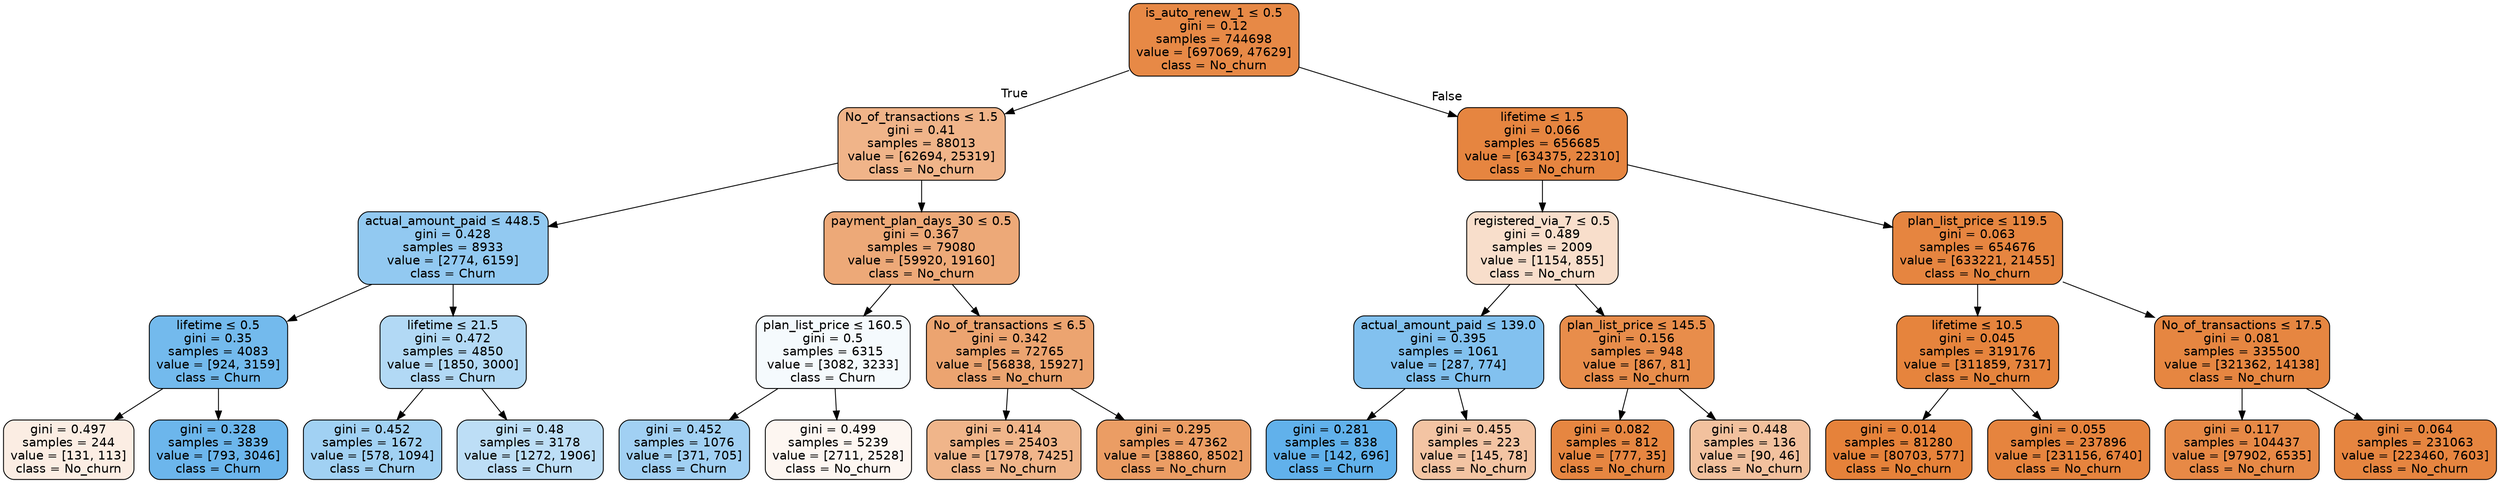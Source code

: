 digraph Tree {
node [shape=box, style="filled, rounded", color="black", fontname=helvetica] ;
edge [fontname=helvetica] ;
0 [label=<is_auto_renew_1 &le; 0.5<br/>gini = 0.12<br/>samples = 744698<br/>value = [697069, 47629]<br/>class = No_churn>, fillcolor="#e58139ee"] ;
1 [label=<No_of_transactions &le; 1.5<br/>gini = 0.41<br/>samples = 88013<br/>value = [62694, 25319]<br/>class = No_churn>, fillcolor="#e5813998"] ;
0 -> 1 [labeldistance=2.5, labelangle=45, headlabel="True"] ;
2 [label=<actual_amount_paid &le; 448.5<br/>gini = 0.428<br/>samples = 8933<br/>value = [2774, 6159]<br/>class = Churn>, fillcolor="#399de58c"] ;
1 -> 2 ;
3 [label=<lifetime &le; 0.5<br/>gini = 0.35<br/>samples = 4083<br/>value = [924, 3159]<br/>class = Churn>, fillcolor="#399de5b4"] ;
2 -> 3 ;
4 [label=<gini = 0.497<br/>samples = 244<br/>value = [131, 113]<br/>class = No_churn>, fillcolor="#e5813923"] ;
3 -> 4 ;
5 [label=<gini = 0.328<br/>samples = 3839<br/>value = [793, 3046]<br/>class = Churn>, fillcolor="#399de5bd"] ;
3 -> 5 ;
6 [label=<lifetime &le; 21.5<br/>gini = 0.472<br/>samples = 4850<br/>value = [1850, 3000]<br/>class = Churn>, fillcolor="#399de562"] ;
2 -> 6 ;
7 [label=<gini = 0.452<br/>samples = 1672<br/>value = [578, 1094]<br/>class = Churn>, fillcolor="#399de578"] ;
6 -> 7 ;
8 [label=<gini = 0.48<br/>samples = 3178<br/>value = [1272, 1906]<br/>class = Churn>, fillcolor="#399de555"] ;
6 -> 8 ;
9 [label=<payment_plan_days_30 &le; 0.5<br/>gini = 0.367<br/>samples = 79080<br/>value = [59920, 19160]<br/>class = No_churn>, fillcolor="#e58139ad"] ;
1 -> 9 ;
10 [label=<plan_list_price &le; 160.5<br/>gini = 0.5<br/>samples = 6315<br/>value = [3082, 3233]<br/>class = Churn>, fillcolor="#399de50c"] ;
9 -> 10 ;
11 [label=<gini = 0.452<br/>samples = 1076<br/>value = [371, 705]<br/>class = Churn>, fillcolor="#399de579"] ;
10 -> 11 ;
12 [label=<gini = 0.499<br/>samples = 5239<br/>value = [2711, 2528]<br/>class = No_churn>, fillcolor="#e5813911"] ;
10 -> 12 ;
13 [label=<No_of_transactions &le; 6.5<br/>gini = 0.342<br/>samples = 72765<br/>value = [56838, 15927]<br/>class = No_churn>, fillcolor="#e58139b8"] ;
9 -> 13 ;
14 [label=<gini = 0.414<br/>samples = 25403<br/>value = [17978, 7425]<br/>class = No_churn>, fillcolor="#e5813996"] ;
13 -> 14 ;
15 [label=<gini = 0.295<br/>samples = 47362<br/>value = [38860, 8502]<br/>class = No_churn>, fillcolor="#e58139c7"] ;
13 -> 15 ;
16 [label=<lifetime &le; 1.5<br/>gini = 0.066<br/>samples = 656685<br/>value = [634375, 22310]<br/>class = No_churn>, fillcolor="#e58139f6"] ;
0 -> 16 [labeldistance=2.5, labelangle=-45, headlabel="False"] ;
17 [label=<registered_via_7 &le; 0.5<br/>gini = 0.489<br/>samples = 2009<br/>value = [1154, 855]<br/>class = No_churn>, fillcolor="#e5813942"] ;
16 -> 17 ;
18 [label=<actual_amount_paid &le; 139.0<br/>gini = 0.395<br/>samples = 1061<br/>value = [287, 774]<br/>class = Churn>, fillcolor="#399de5a0"] ;
17 -> 18 ;
19 [label=<gini = 0.281<br/>samples = 838<br/>value = [142, 696]<br/>class = Churn>, fillcolor="#399de5cb"] ;
18 -> 19 ;
20 [label=<gini = 0.455<br/>samples = 223<br/>value = [145, 78]<br/>class = No_churn>, fillcolor="#e5813976"] ;
18 -> 20 ;
21 [label=<plan_list_price &le; 145.5<br/>gini = 0.156<br/>samples = 948<br/>value = [867, 81]<br/>class = No_churn>, fillcolor="#e58139e7"] ;
17 -> 21 ;
22 [label=<gini = 0.082<br/>samples = 812<br/>value = [777, 35]<br/>class = No_churn>, fillcolor="#e58139f4"] ;
21 -> 22 ;
23 [label=<gini = 0.448<br/>samples = 136<br/>value = [90, 46]<br/>class = No_churn>, fillcolor="#e581397d"] ;
21 -> 23 ;
24 [label=<plan_list_price &le; 119.5<br/>gini = 0.063<br/>samples = 654676<br/>value = [633221, 21455]<br/>class = No_churn>, fillcolor="#e58139f6"] ;
16 -> 24 ;
25 [label=<lifetime &le; 10.5<br/>gini = 0.045<br/>samples = 319176<br/>value = [311859, 7317]<br/>class = No_churn>, fillcolor="#e58139f9"] ;
24 -> 25 ;
26 [label=<gini = 0.014<br/>samples = 81280<br/>value = [80703, 577]<br/>class = No_churn>, fillcolor="#e58139fd"] ;
25 -> 26 ;
27 [label=<gini = 0.055<br/>samples = 237896<br/>value = [231156, 6740]<br/>class = No_churn>, fillcolor="#e58139f8"] ;
25 -> 27 ;
28 [label=<No_of_transactions &le; 17.5<br/>gini = 0.081<br/>samples = 335500<br/>value = [321362, 14138]<br/>class = No_churn>, fillcolor="#e58139f4"] ;
24 -> 28 ;
29 [label=<gini = 0.117<br/>samples = 104437<br/>value = [97902, 6535]<br/>class = No_churn>, fillcolor="#e58139ee"] ;
28 -> 29 ;
30 [label=<gini = 0.064<br/>samples = 231063<br/>value = [223460, 7603]<br/>class = No_churn>, fillcolor="#e58139f6"] ;
28 -> 30 ;
}
